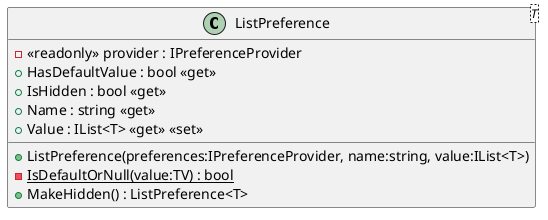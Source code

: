 @startuml
class "ListPreference"<T> {
    - <<readonly>> provider : IPreferenceProvider
    + ListPreference(preferences:IPreferenceProvider, name:string, value:IList<T>)
    + HasDefaultValue : bool <<get>>
    + IsHidden : bool <<get>>
    + Name : string <<get>>
    + Value : IList<T> <<get>> <<set>>
    - {static} IsDefaultOrNull(value:TV) : bool
    + MakeHidden() : ListPreference<T>
}
@enduml
